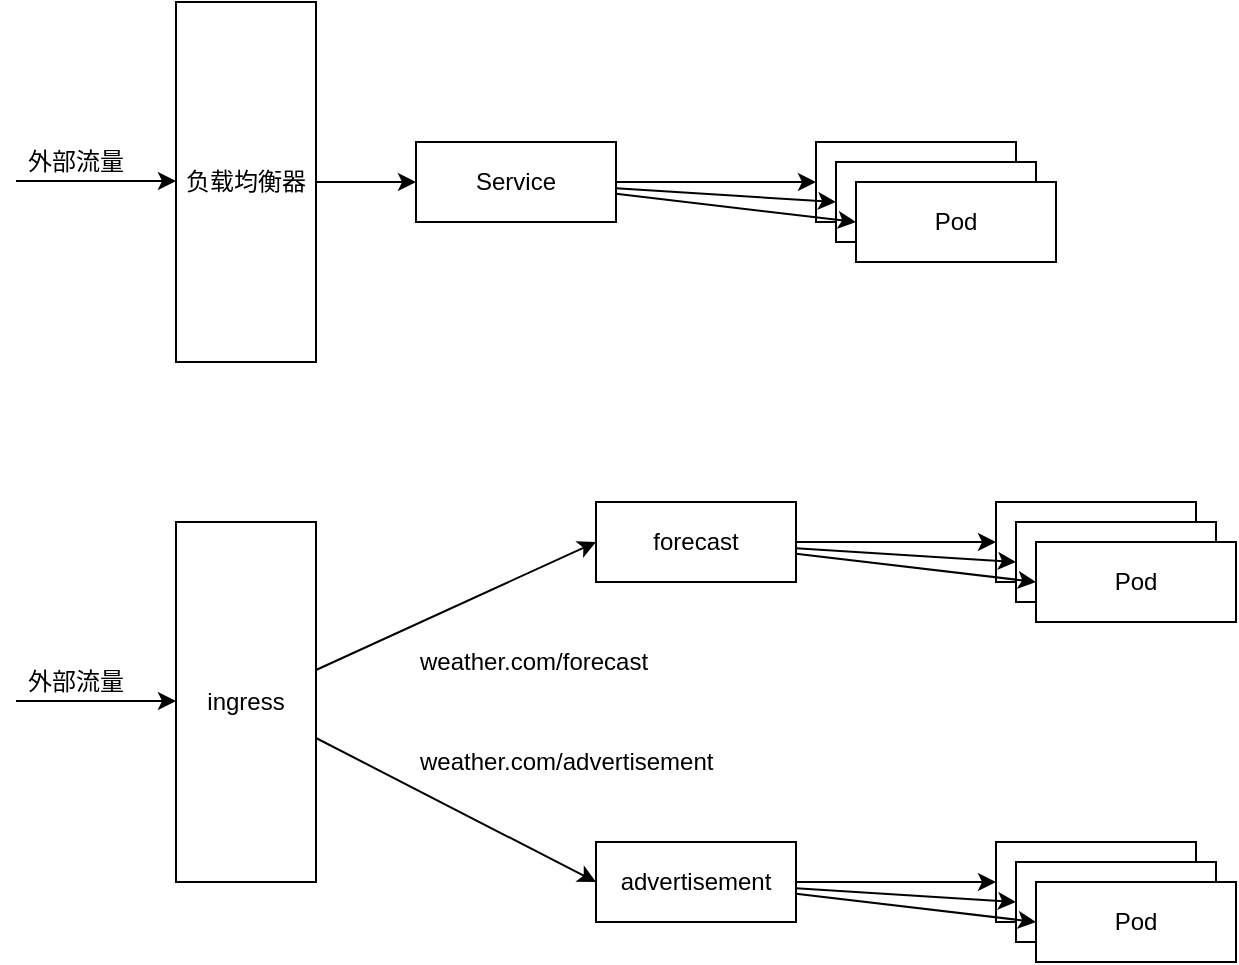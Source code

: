 <mxfile version="12.6.5" type="device"><diagram id="btO41vl5j5MSQwtEuEVW" name="Page-1"><mxGraphModel dx="1038" dy="607" grid="1" gridSize="10" guides="1" tooltips="1" connect="1" arrows="1" fold="1" page="1" pageScale="1" pageWidth="2339" pageHeight="3300" math="0" shadow="0"><root><mxCell id="0"/><mxCell id="1" parent="0"/><mxCell id="xV7lJaJBIbZhraDdLf7d-6" style="edgeStyle=orthogonalEdgeStyle;rounded=0;orthogonalLoop=1;jettySize=auto;html=1;" edge="1" parent="1" source="xV7lJaJBIbZhraDdLf7d-1" target="xV7lJaJBIbZhraDdLf7d-5"><mxGeometry relative="1" as="geometry"/></mxCell><mxCell id="xV7lJaJBIbZhraDdLf7d-1" value="负载均衡器" style="rounded=0;whiteSpace=wrap;html=1;" vertex="1" parent="1"><mxGeometry x="260" y="210" width="70" height="180" as="geometry"/></mxCell><mxCell id="xV7lJaJBIbZhraDdLf7d-2" value="" style="endArrow=classic;html=1;" edge="1" parent="1"><mxGeometry width="50" height="50" relative="1" as="geometry"><mxPoint x="180" y="299.5" as="sourcePoint"/><mxPoint x="260" y="299.5" as="targetPoint"/></mxGeometry></mxCell><mxCell id="xV7lJaJBIbZhraDdLf7d-3" value="外部流量" style="text;html=1;strokeColor=none;fillColor=none;align=center;verticalAlign=middle;whiteSpace=wrap;rounded=0;" vertex="1" parent="1"><mxGeometry x="180" y="280" width="60" height="20" as="geometry"/></mxCell><mxCell id="xV7lJaJBIbZhraDdLf7d-10" style="edgeStyle=orthogonalEdgeStyle;rounded=0;orthogonalLoop=1;jettySize=auto;html=1;entryX=0;entryY=0.5;entryDx=0;entryDy=0;" edge="1" parent="1" source="xV7lJaJBIbZhraDdLf7d-5" target="xV7lJaJBIbZhraDdLf7d-7"><mxGeometry relative="1" as="geometry"/></mxCell><mxCell id="xV7lJaJBIbZhraDdLf7d-5" value="Service" style="rounded=0;whiteSpace=wrap;html=1;" vertex="1" parent="1"><mxGeometry x="380" y="280" width="100" height="40" as="geometry"/></mxCell><mxCell id="xV7lJaJBIbZhraDdLf7d-7" value="Pod" style="rounded=0;whiteSpace=wrap;html=1;" vertex="1" parent="1"><mxGeometry x="580" y="280" width="100" height="40" as="geometry"/></mxCell><mxCell id="xV7lJaJBIbZhraDdLf7d-8" value="Pod" style="rounded=0;whiteSpace=wrap;html=1;" vertex="1" parent="1"><mxGeometry x="590" y="290" width="100" height="40" as="geometry"/></mxCell><mxCell id="xV7lJaJBIbZhraDdLf7d-9" value="Pod" style="rounded=0;whiteSpace=wrap;html=1;" vertex="1" parent="1"><mxGeometry x="600" y="300" width="100" height="40" as="geometry"/></mxCell><mxCell id="xV7lJaJBIbZhraDdLf7d-12" style="edgeStyle=none;rounded=0;orthogonalLoop=1;jettySize=auto;html=1;entryX=0;entryY=0.5;entryDx=0;entryDy=0;" edge="1" parent="1" source="xV7lJaJBIbZhraDdLf7d-5" target="xV7lJaJBIbZhraDdLf7d-9"><mxGeometry relative="1" as="geometry"/></mxCell><mxCell id="xV7lJaJBIbZhraDdLf7d-11" style="rounded=0;orthogonalLoop=1;jettySize=auto;html=1;entryX=0;entryY=0.5;entryDx=0;entryDy=0;" edge="1" parent="1" source="xV7lJaJBIbZhraDdLf7d-5" target="xV7lJaJBIbZhraDdLf7d-8"><mxGeometry relative="1" as="geometry"/></mxCell><mxCell id="xV7lJaJBIbZhraDdLf7d-13" style="rounded=0;orthogonalLoop=1;jettySize=auto;html=1;entryX=0;entryY=0.5;entryDx=0;entryDy=0;" edge="1" parent="1" source="xV7lJaJBIbZhraDdLf7d-14" target="xV7lJaJBIbZhraDdLf7d-18"><mxGeometry relative="1" as="geometry"/></mxCell><mxCell id="xV7lJaJBIbZhraDdLf7d-31" style="edgeStyle=none;rounded=0;orthogonalLoop=1;jettySize=auto;html=1;entryX=0;entryY=0.5;entryDx=0;entryDy=0;" edge="1" parent="1" source="xV7lJaJBIbZhraDdLf7d-14" target="xV7lJaJBIbZhraDdLf7d-25"><mxGeometry relative="1" as="geometry"/></mxCell><mxCell id="xV7lJaJBIbZhraDdLf7d-14" value="ingress" style="rounded=0;whiteSpace=wrap;html=1;" vertex="1" parent="1"><mxGeometry x="260" y="470" width="70" height="180" as="geometry"/></mxCell><mxCell id="xV7lJaJBIbZhraDdLf7d-15" value="" style="endArrow=classic;html=1;" edge="1" parent="1"><mxGeometry width="50" height="50" relative="1" as="geometry"><mxPoint x="180" y="559.5" as="sourcePoint"/><mxPoint x="260" y="559.5" as="targetPoint"/></mxGeometry></mxCell><mxCell id="xV7lJaJBIbZhraDdLf7d-16" value="外部流量" style="text;html=1;strokeColor=none;fillColor=none;align=center;verticalAlign=middle;whiteSpace=wrap;rounded=0;" vertex="1" parent="1"><mxGeometry x="180" y="540" width="60" height="20" as="geometry"/></mxCell><mxCell id="xV7lJaJBIbZhraDdLf7d-17" style="edgeStyle=orthogonalEdgeStyle;rounded=0;orthogonalLoop=1;jettySize=auto;html=1;entryX=0;entryY=0.5;entryDx=0;entryDy=0;" edge="1" parent="1" source="xV7lJaJBIbZhraDdLf7d-18" target="xV7lJaJBIbZhraDdLf7d-19"><mxGeometry relative="1" as="geometry"/></mxCell><mxCell id="xV7lJaJBIbZhraDdLf7d-18" value="forecast" style="rounded=0;whiteSpace=wrap;html=1;" vertex="1" parent="1"><mxGeometry x="470" y="460" width="100" height="40" as="geometry"/></mxCell><mxCell id="xV7lJaJBIbZhraDdLf7d-19" value="Pod" style="rounded=0;whiteSpace=wrap;html=1;" vertex="1" parent="1"><mxGeometry x="670" y="460" width="100" height="40" as="geometry"/></mxCell><mxCell id="xV7lJaJBIbZhraDdLf7d-20" value="Pod" style="rounded=0;whiteSpace=wrap;html=1;" vertex="1" parent="1"><mxGeometry x="680" y="470" width="100" height="40" as="geometry"/></mxCell><mxCell id="xV7lJaJBIbZhraDdLf7d-21" value="Pod" style="rounded=0;whiteSpace=wrap;html=1;" vertex="1" parent="1"><mxGeometry x="690" y="480" width="100" height="40" as="geometry"/></mxCell><mxCell id="xV7lJaJBIbZhraDdLf7d-22" style="edgeStyle=none;rounded=0;orthogonalLoop=1;jettySize=auto;html=1;entryX=0;entryY=0.5;entryDx=0;entryDy=0;" edge="1" parent="1" source="xV7lJaJBIbZhraDdLf7d-18" target="xV7lJaJBIbZhraDdLf7d-21"><mxGeometry relative="1" as="geometry"/></mxCell><mxCell id="xV7lJaJBIbZhraDdLf7d-23" style="rounded=0;orthogonalLoop=1;jettySize=auto;html=1;entryX=0;entryY=0.5;entryDx=0;entryDy=0;" edge="1" parent="1" source="xV7lJaJBIbZhraDdLf7d-18" target="xV7lJaJBIbZhraDdLf7d-20"><mxGeometry relative="1" as="geometry"/></mxCell><mxCell id="xV7lJaJBIbZhraDdLf7d-24" style="edgeStyle=orthogonalEdgeStyle;rounded=0;orthogonalLoop=1;jettySize=auto;html=1;entryX=0;entryY=0.5;entryDx=0;entryDy=0;" edge="1" parent="1" source="xV7lJaJBIbZhraDdLf7d-25" target="xV7lJaJBIbZhraDdLf7d-26"><mxGeometry relative="1" as="geometry"/></mxCell><mxCell id="xV7lJaJBIbZhraDdLf7d-25" value="advertisement" style="rounded=0;whiteSpace=wrap;html=1;" vertex="1" parent="1"><mxGeometry x="470" y="630" width="100" height="40" as="geometry"/></mxCell><mxCell id="xV7lJaJBIbZhraDdLf7d-26" value="Pod" style="rounded=0;whiteSpace=wrap;html=1;" vertex="1" parent="1"><mxGeometry x="670" y="630" width="100" height="40" as="geometry"/></mxCell><mxCell id="xV7lJaJBIbZhraDdLf7d-27" value="Pod" style="rounded=0;whiteSpace=wrap;html=1;" vertex="1" parent="1"><mxGeometry x="680" y="640" width="100" height="40" as="geometry"/></mxCell><mxCell id="xV7lJaJBIbZhraDdLf7d-28" value="Pod" style="rounded=0;whiteSpace=wrap;html=1;" vertex="1" parent="1"><mxGeometry x="690" y="650" width="100" height="40" as="geometry"/></mxCell><mxCell id="xV7lJaJBIbZhraDdLf7d-29" style="edgeStyle=none;rounded=0;orthogonalLoop=1;jettySize=auto;html=1;entryX=0;entryY=0.5;entryDx=0;entryDy=0;" edge="1" parent="1" source="xV7lJaJBIbZhraDdLf7d-25" target="xV7lJaJBIbZhraDdLf7d-28"><mxGeometry relative="1" as="geometry"/></mxCell><mxCell id="xV7lJaJBIbZhraDdLf7d-30" style="rounded=0;orthogonalLoop=1;jettySize=auto;html=1;entryX=0;entryY=0.5;entryDx=0;entryDy=0;" edge="1" parent="1" source="xV7lJaJBIbZhraDdLf7d-25" target="xV7lJaJBIbZhraDdLf7d-27"><mxGeometry relative="1" as="geometry"/></mxCell><mxCell id="xV7lJaJBIbZhraDdLf7d-32" value="weather.com/forecast" style="text;html=1;strokeColor=none;fillColor=none;align=left;verticalAlign=middle;whiteSpace=wrap;rounded=0;" vertex="1" parent="1"><mxGeometry x="380" y="530" width="160" height="20" as="geometry"/></mxCell><mxCell id="xV7lJaJBIbZhraDdLf7d-33" value="weather.com/advertisement" style="text;html=1;strokeColor=none;fillColor=none;align=left;verticalAlign=middle;whiteSpace=wrap;rounded=0;" vertex="1" parent="1"><mxGeometry x="380" y="580" width="160" height="20" as="geometry"/></mxCell></root></mxGraphModel></diagram></mxfile>